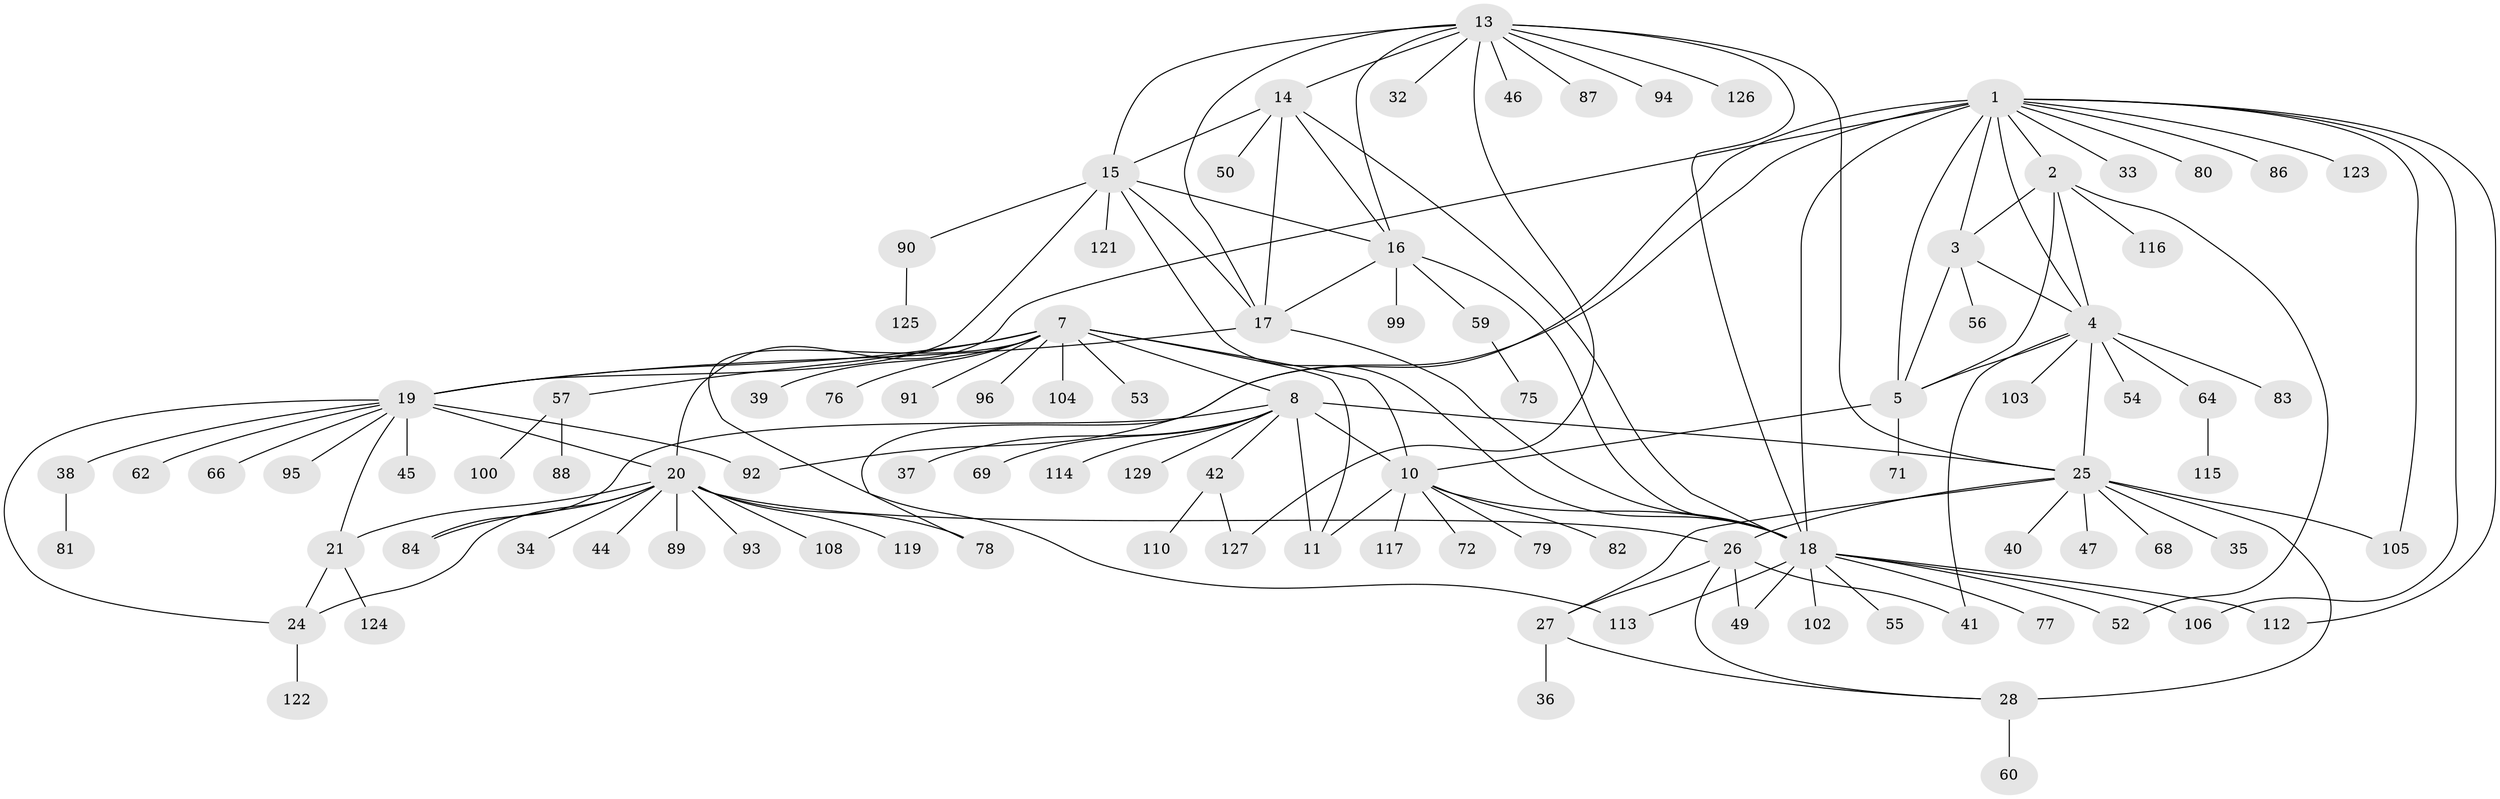 // Generated by graph-tools (version 1.1) at 2025/24/03/03/25 07:24:10]
// undirected, 100 vertices, 142 edges
graph export_dot {
graph [start="1"]
  node [color=gray90,style=filled];
  1 [super="+6"];
  2;
  3 [super="+31"];
  4 [super="+73"];
  5 [super="+61"];
  7 [super="+128"];
  8 [super="+9"];
  10 [super="+12"];
  11 [super="+74"];
  13 [super="+111"];
  14;
  15 [super="+65"];
  16 [super="+85"];
  17 [super="+58"];
  18 [super="+63"];
  19 [super="+22"];
  20 [super="+23"];
  21;
  24 [super="+97"];
  25 [super="+29"];
  26 [super="+43"];
  27 [super="+107"];
  28 [super="+30"];
  32 [super="+51"];
  33 [super="+118"];
  34 [super="+48"];
  35;
  36;
  37;
  38;
  39;
  40;
  41 [super="+101"];
  42 [super="+120"];
  44;
  45;
  46;
  47;
  49;
  50;
  52;
  53;
  54;
  55;
  56;
  57;
  59;
  60;
  62 [super="+67"];
  64 [super="+70"];
  66;
  68;
  69;
  71;
  72;
  75;
  76;
  77;
  78;
  79;
  80;
  81;
  82;
  83;
  84;
  86;
  87;
  88;
  89;
  90 [super="+109"];
  91;
  92;
  93;
  94;
  95;
  96 [super="+98"];
  99;
  100;
  102;
  103;
  104;
  105;
  106;
  108;
  110;
  112;
  113;
  114;
  115;
  116;
  117;
  119;
  121;
  122;
  123;
  124;
  125;
  126;
  127;
  129;
  1 -- 2 [weight=2];
  1 -- 3 [weight=2];
  1 -- 4 [weight=2];
  1 -- 5 [weight=2];
  1 -- 18;
  1 -- 33;
  1 -- 80;
  1 -- 105;
  1 -- 123;
  1 -- 20;
  1 -- 106;
  1 -- 78;
  1 -- 112;
  1 -- 86;
  1 -- 92;
  2 -- 3;
  2 -- 4;
  2 -- 5;
  2 -- 52;
  2 -- 116;
  3 -- 4;
  3 -- 5;
  3 -- 56;
  4 -- 5;
  4 -- 54;
  4 -- 64;
  4 -- 83;
  4 -- 103;
  4 -- 25;
  4 -- 41;
  5 -- 10;
  5 -- 71;
  7 -- 8 [weight=2];
  7 -- 10 [weight=2];
  7 -- 11;
  7 -- 19;
  7 -- 39;
  7 -- 53;
  7 -- 57;
  7 -- 76;
  7 -- 91;
  7 -- 96;
  7 -- 104;
  7 -- 113;
  8 -- 10 [weight=4];
  8 -- 11 [weight=2];
  8 -- 37;
  8 -- 42;
  8 -- 69;
  8 -- 114;
  8 -- 129;
  8 -- 25;
  8 -- 84;
  10 -- 11 [weight=2];
  10 -- 79;
  10 -- 82;
  10 -- 117;
  10 -- 18;
  10 -- 72;
  13 -- 14;
  13 -- 15;
  13 -- 16;
  13 -- 17;
  13 -- 18;
  13 -- 25;
  13 -- 32;
  13 -- 46;
  13 -- 87;
  13 -- 94;
  13 -- 126;
  13 -- 127;
  14 -- 15;
  14 -- 16;
  14 -- 17;
  14 -- 18;
  14 -- 50;
  15 -- 16;
  15 -- 17;
  15 -- 18;
  15 -- 90;
  15 -- 121;
  15 -- 19;
  16 -- 17;
  16 -- 18;
  16 -- 59;
  16 -- 99;
  17 -- 18;
  17 -- 19;
  18 -- 49;
  18 -- 55;
  18 -- 77;
  18 -- 102;
  18 -- 106;
  18 -- 112;
  18 -- 113;
  18 -- 52;
  19 -- 20 [weight=4];
  19 -- 21 [weight=2];
  19 -- 24 [weight=2];
  19 -- 45;
  19 -- 62;
  19 -- 66;
  19 -- 38;
  19 -- 92;
  19 -- 95;
  20 -- 21 [weight=2];
  20 -- 24 [weight=2];
  20 -- 44;
  20 -- 89;
  20 -- 93;
  20 -- 108;
  20 -- 119;
  20 -- 34;
  20 -- 78;
  20 -- 84;
  20 -- 26;
  21 -- 24;
  21 -- 124;
  24 -- 122;
  25 -- 26 [weight=2];
  25 -- 27 [weight=2];
  25 -- 28 [weight=4];
  25 -- 35;
  25 -- 40;
  25 -- 68;
  25 -- 105;
  25 -- 47;
  26 -- 27;
  26 -- 28 [weight=2];
  26 -- 41;
  26 -- 49;
  27 -- 28 [weight=2];
  27 -- 36;
  28 -- 60;
  38 -- 81;
  42 -- 110;
  42 -- 127;
  57 -- 88;
  57 -- 100;
  59 -- 75;
  64 -- 115;
  90 -- 125;
}

